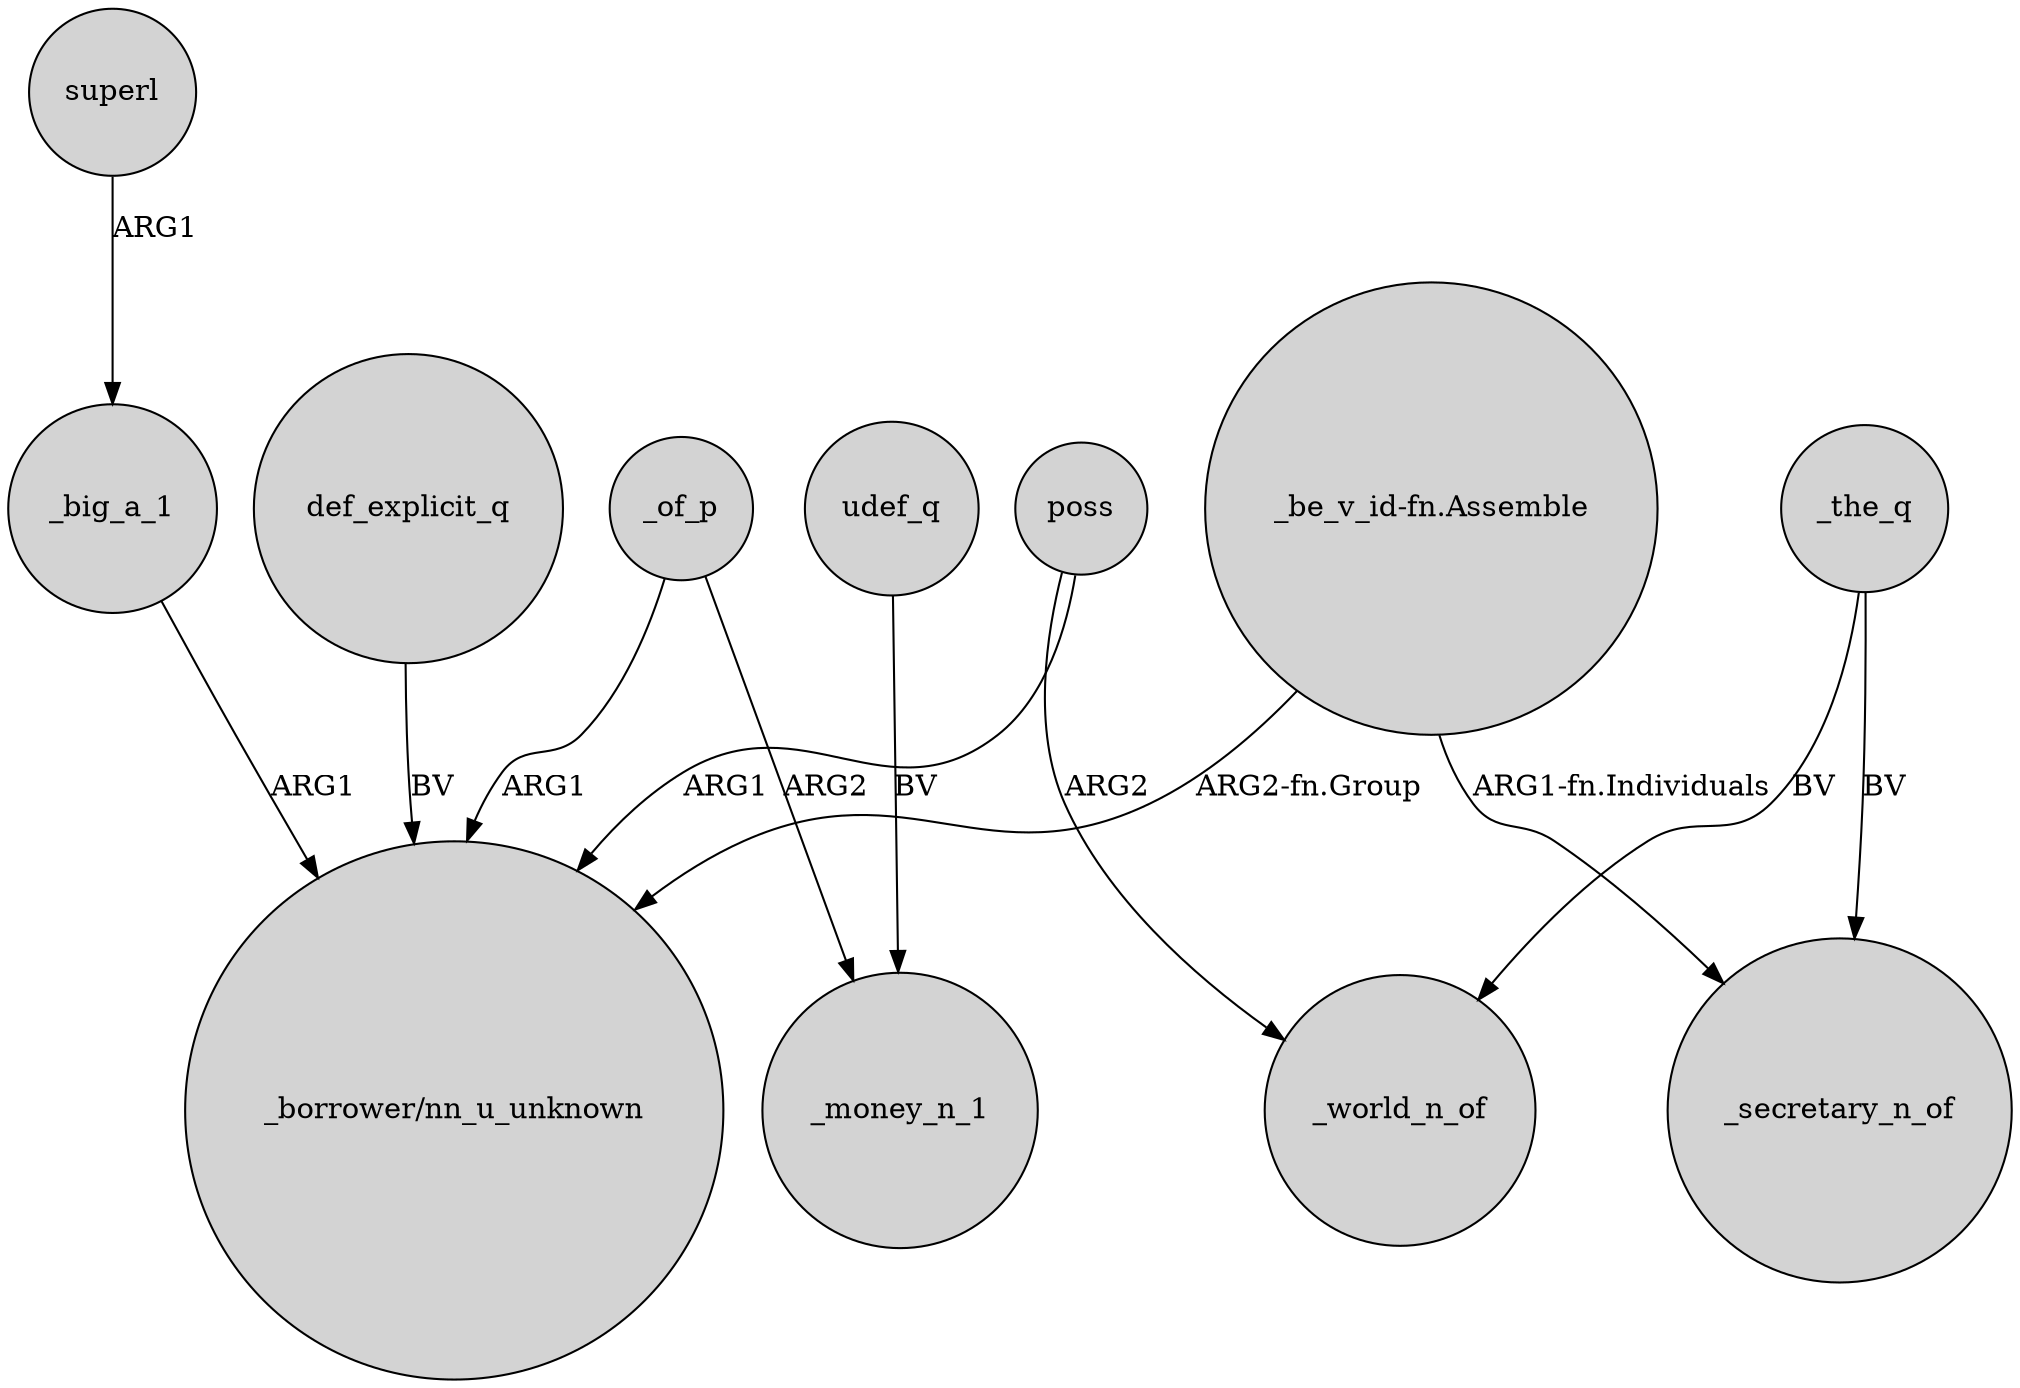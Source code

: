 digraph {
	node [shape=circle style=filled]
	_of_p -> "_borrower/nn_u_unknown" [label=ARG1]
	superl -> _big_a_1 [label=ARG1]
	udef_q -> _money_n_1 [label=BV]
	def_explicit_q -> "_borrower/nn_u_unknown" [label=BV]
	_big_a_1 -> "_borrower/nn_u_unknown" [label=ARG1]
	poss -> _world_n_of [label=ARG2]
	"_be_v_id-fn.Assemble" -> _secretary_n_of [label="ARG1-fn.Individuals"]
	"_be_v_id-fn.Assemble" -> "_borrower/nn_u_unknown" [label="ARG2-fn.Group"]
	_of_p -> _money_n_1 [label=ARG2]
	poss -> "_borrower/nn_u_unknown" [label=ARG1]
	_the_q -> _world_n_of [label=BV]
	_the_q -> _secretary_n_of [label=BV]
}
